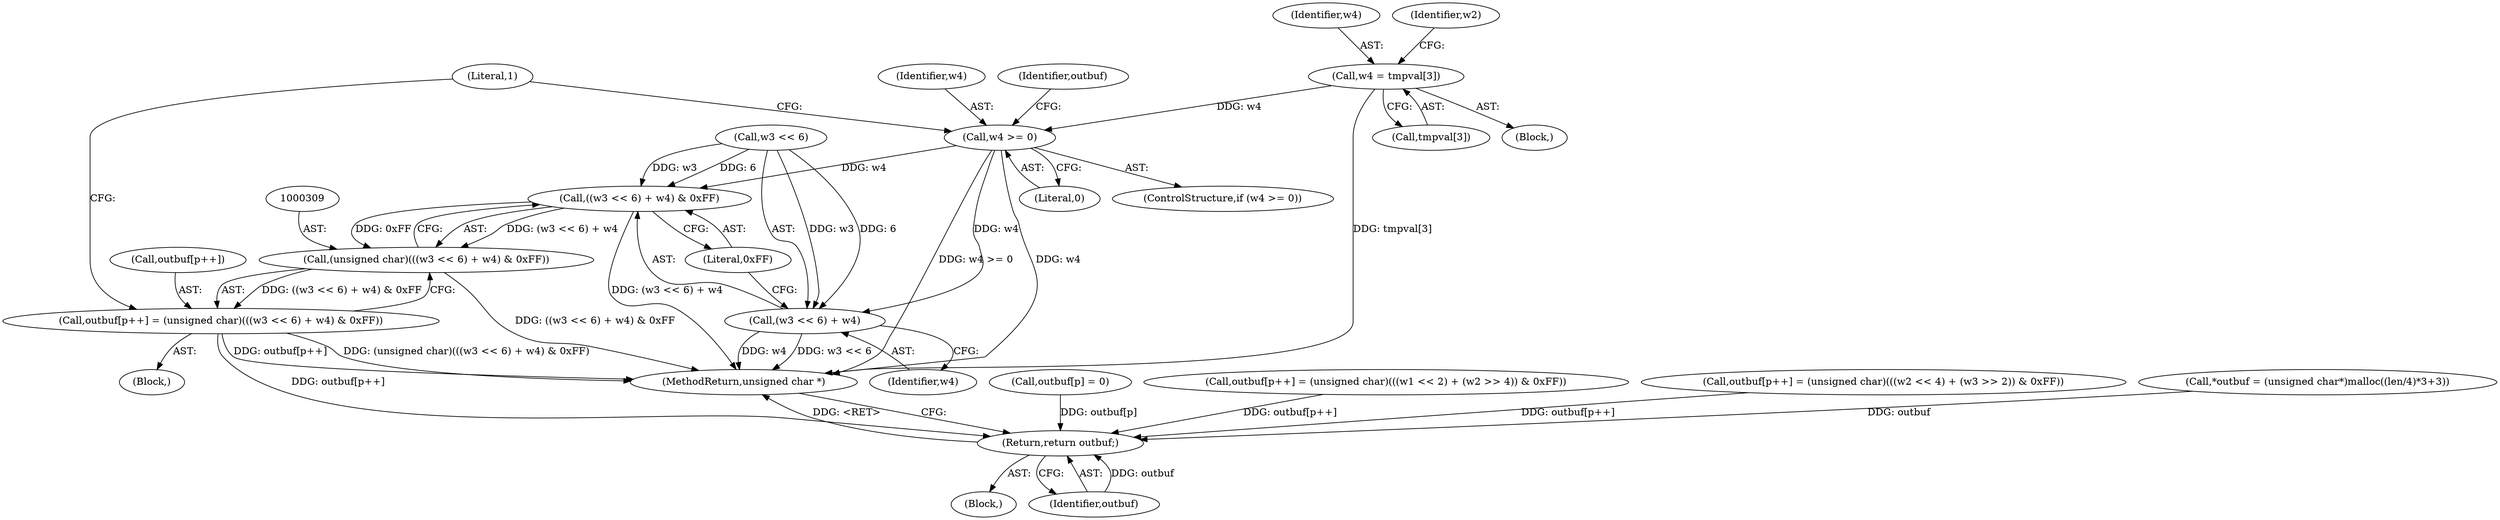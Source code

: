 digraph "0_libplist_3a55ddd3c4c11ce75a86afbefd085d8d397ff957@array" {
"1000251" [label="(Call,w4 = tmpval[3])"];
"1000299" [label="(Call,w4 >= 0)"];
"1000310" [label="(Call,((w3 << 6) + w4) & 0xFF)"];
"1000308" [label="(Call,(unsigned char)(((w3 << 6) + w4) & 0xFF))"];
"1000303" [label="(Call,outbuf[p++] = (unsigned char)(((w3 << 6) + w4) & 0xFF))"];
"1000327" [label="(Return,return outbuf;)"];
"1000311" [label="(Call,(w3 << 6) + w4)"];
"1000317" [label="(Literal,1)"];
"1000311" [label="(Call,(w3 << 6) + w4)"];
"1000327" [label="(Return,return outbuf;)"];
"1000318" [label="(Call,outbuf[p] = 0)"];
"1000312" [label="(Call,w3 << 6)"];
"1000261" [label="(Call,outbuf[p++] = (unsigned char)(((w1 << 2) + (w2 >> 4)) & 0xFF))"];
"1000310" [label="(Call,((w3 << 6) + w4) & 0xFF)"];
"1000329" [label="(MethodReturn,unsigned char *)"];
"1000251" [label="(Call,w4 = tmpval[3])"];
"1000316" [label="(Literal,0xFF)"];
"1000282" [label="(Call,outbuf[p++] = (unsigned char)(((w2 << 4) + (w3 >> 2)) & 0xFF))"];
"1000253" [label="(Call,tmpval[3])"];
"1000252" [label="(Identifier,w4)"];
"1000301" [label="(Literal,0)"];
"1000303" [label="(Call,outbuf[p++] = (unsigned char)(((w3 << 6) + w4) & 0xFF))"];
"1000308" [label="(Call,(unsigned char)(((w3 << 6) + w4) & 0xFF))"];
"1000299" [label="(Call,w4 >= 0)"];
"1000103" [label="(Block,)"];
"1000304" [label="(Call,outbuf[p++])"];
"1000328" [label="(Identifier,outbuf)"];
"1000258" [label="(Identifier,w2)"];
"1000300" [label="(Identifier,w4)"];
"1000305" [label="(Identifier,outbuf)"];
"1000232" [label="(Block,)"];
"1000131" [label="(Call,*outbuf = (unsigned char*)malloc((len/4)*3+3))"];
"1000302" [label="(Block,)"];
"1000298" [label="(ControlStructure,if (w4 >= 0))"];
"1000315" [label="(Identifier,w4)"];
"1000251" -> "1000232"  [label="AST: "];
"1000251" -> "1000253"  [label="CFG: "];
"1000252" -> "1000251"  [label="AST: "];
"1000253" -> "1000251"  [label="AST: "];
"1000258" -> "1000251"  [label="CFG: "];
"1000251" -> "1000329"  [label="DDG: tmpval[3]"];
"1000251" -> "1000299"  [label="DDG: w4"];
"1000299" -> "1000298"  [label="AST: "];
"1000299" -> "1000301"  [label="CFG: "];
"1000300" -> "1000299"  [label="AST: "];
"1000301" -> "1000299"  [label="AST: "];
"1000317" -> "1000299"  [label="CFG: "];
"1000305" -> "1000299"  [label="CFG: "];
"1000299" -> "1000329"  [label="DDG: w4 >= 0"];
"1000299" -> "1000329"  [label="DDG: w4"];
"1000299" -> "1000310"  [label="DDG: w4"];
"1000299" -> "1000311"  [label="DDG: w4"];
"1000310" -> "1000308"  [label="AST: "];
"1000310" -> "1000316"  [label="CFG: "];
"1000311" -> "1000310"  [label="AST: "];
"1000316" -> "1000310"  [label="AST: "];
"1000308" -> "1000310"  [label="CFG: "];
"1000310" -> "1000329"  [label="DDG: (w3 << 6) + w4"];
"1000310" -> "1000308"  [label="DDG: (w3 << 6) + w4"];
"1000310" -> "1000308"  [label="DDG: 0xFF"];
"1000312" -> "1000310"  [label="DDG: w3"];
"1000312" -> "1000310"  [label="DDG: 6"];
"1000308" -> "1000303"  [label="AST: "];
"1000309" -> "1000308"  [label="AST: "];
"1000303" -> "1000308"  [label="CFG: "];
"1000308" -> "1000329"  [label="DDG: ((w3 << 6) + w4) & 0xFF"];
"1000308" -> "1000303"  [label="DDG: ((w3 << 6) + w4) & 0xFF"];
"1000303" -> "1000302"  [label="AST: "];
"1000304" -> "1000303"  [label="AST: "];
"1000317" -> "1000303"  [label="CFG: "];
"1000303" -> "1000329"  [label="DDG: outbuf[p++]"];
"1000303" -> "1000329"  [label="DDG: (unsigned char)(((w3 << 6) + w4) & 0xFF)"];
"1000303" -> "1000327"  [label="DDG: outbuf[p++]"];
"1000327" -> "1000103"  [label="AST: "];
"1000327" -> "1000328"  [label="CFG: "];
"1000328" -> "1000327"  [label="AST: "];
"1000329" -> "1000327"  [label="CFG: "];
"1000327" -> "1000329"  [label="DDG: <RET>"];
"1000328" -> "1000327"  [label="DDG: outbuf"];
"1000318" -> "1000327"  [label="DDG: outbuf[p]"];
"1000131" -> "1000327"  [label="DDG: outbuf"];
"1000261" -> "1000327"  [label="DDG: outbuf[p++]"];
"1000282" -> "1000327"  [label="DDG: outbuf[p++]"];
"1000311" -> "1000315"  [label="CFG: "];
"1000312" -> "1000311"  [label="AST: "];
"1000315" -> "1000311"  [label="AST: "];
"1000316" -> "1000311"  [label="CFG: "];
"1000311" -> "1000329"  [label="DDG: w3 << 6"];
"1000311" -> "1000329"  [label="DDG: w4"];
"1000312" -> "1000311"  [label="DDG: w3"];
"1000312" -> "1000311"  [label="DDG: 6"];
}
